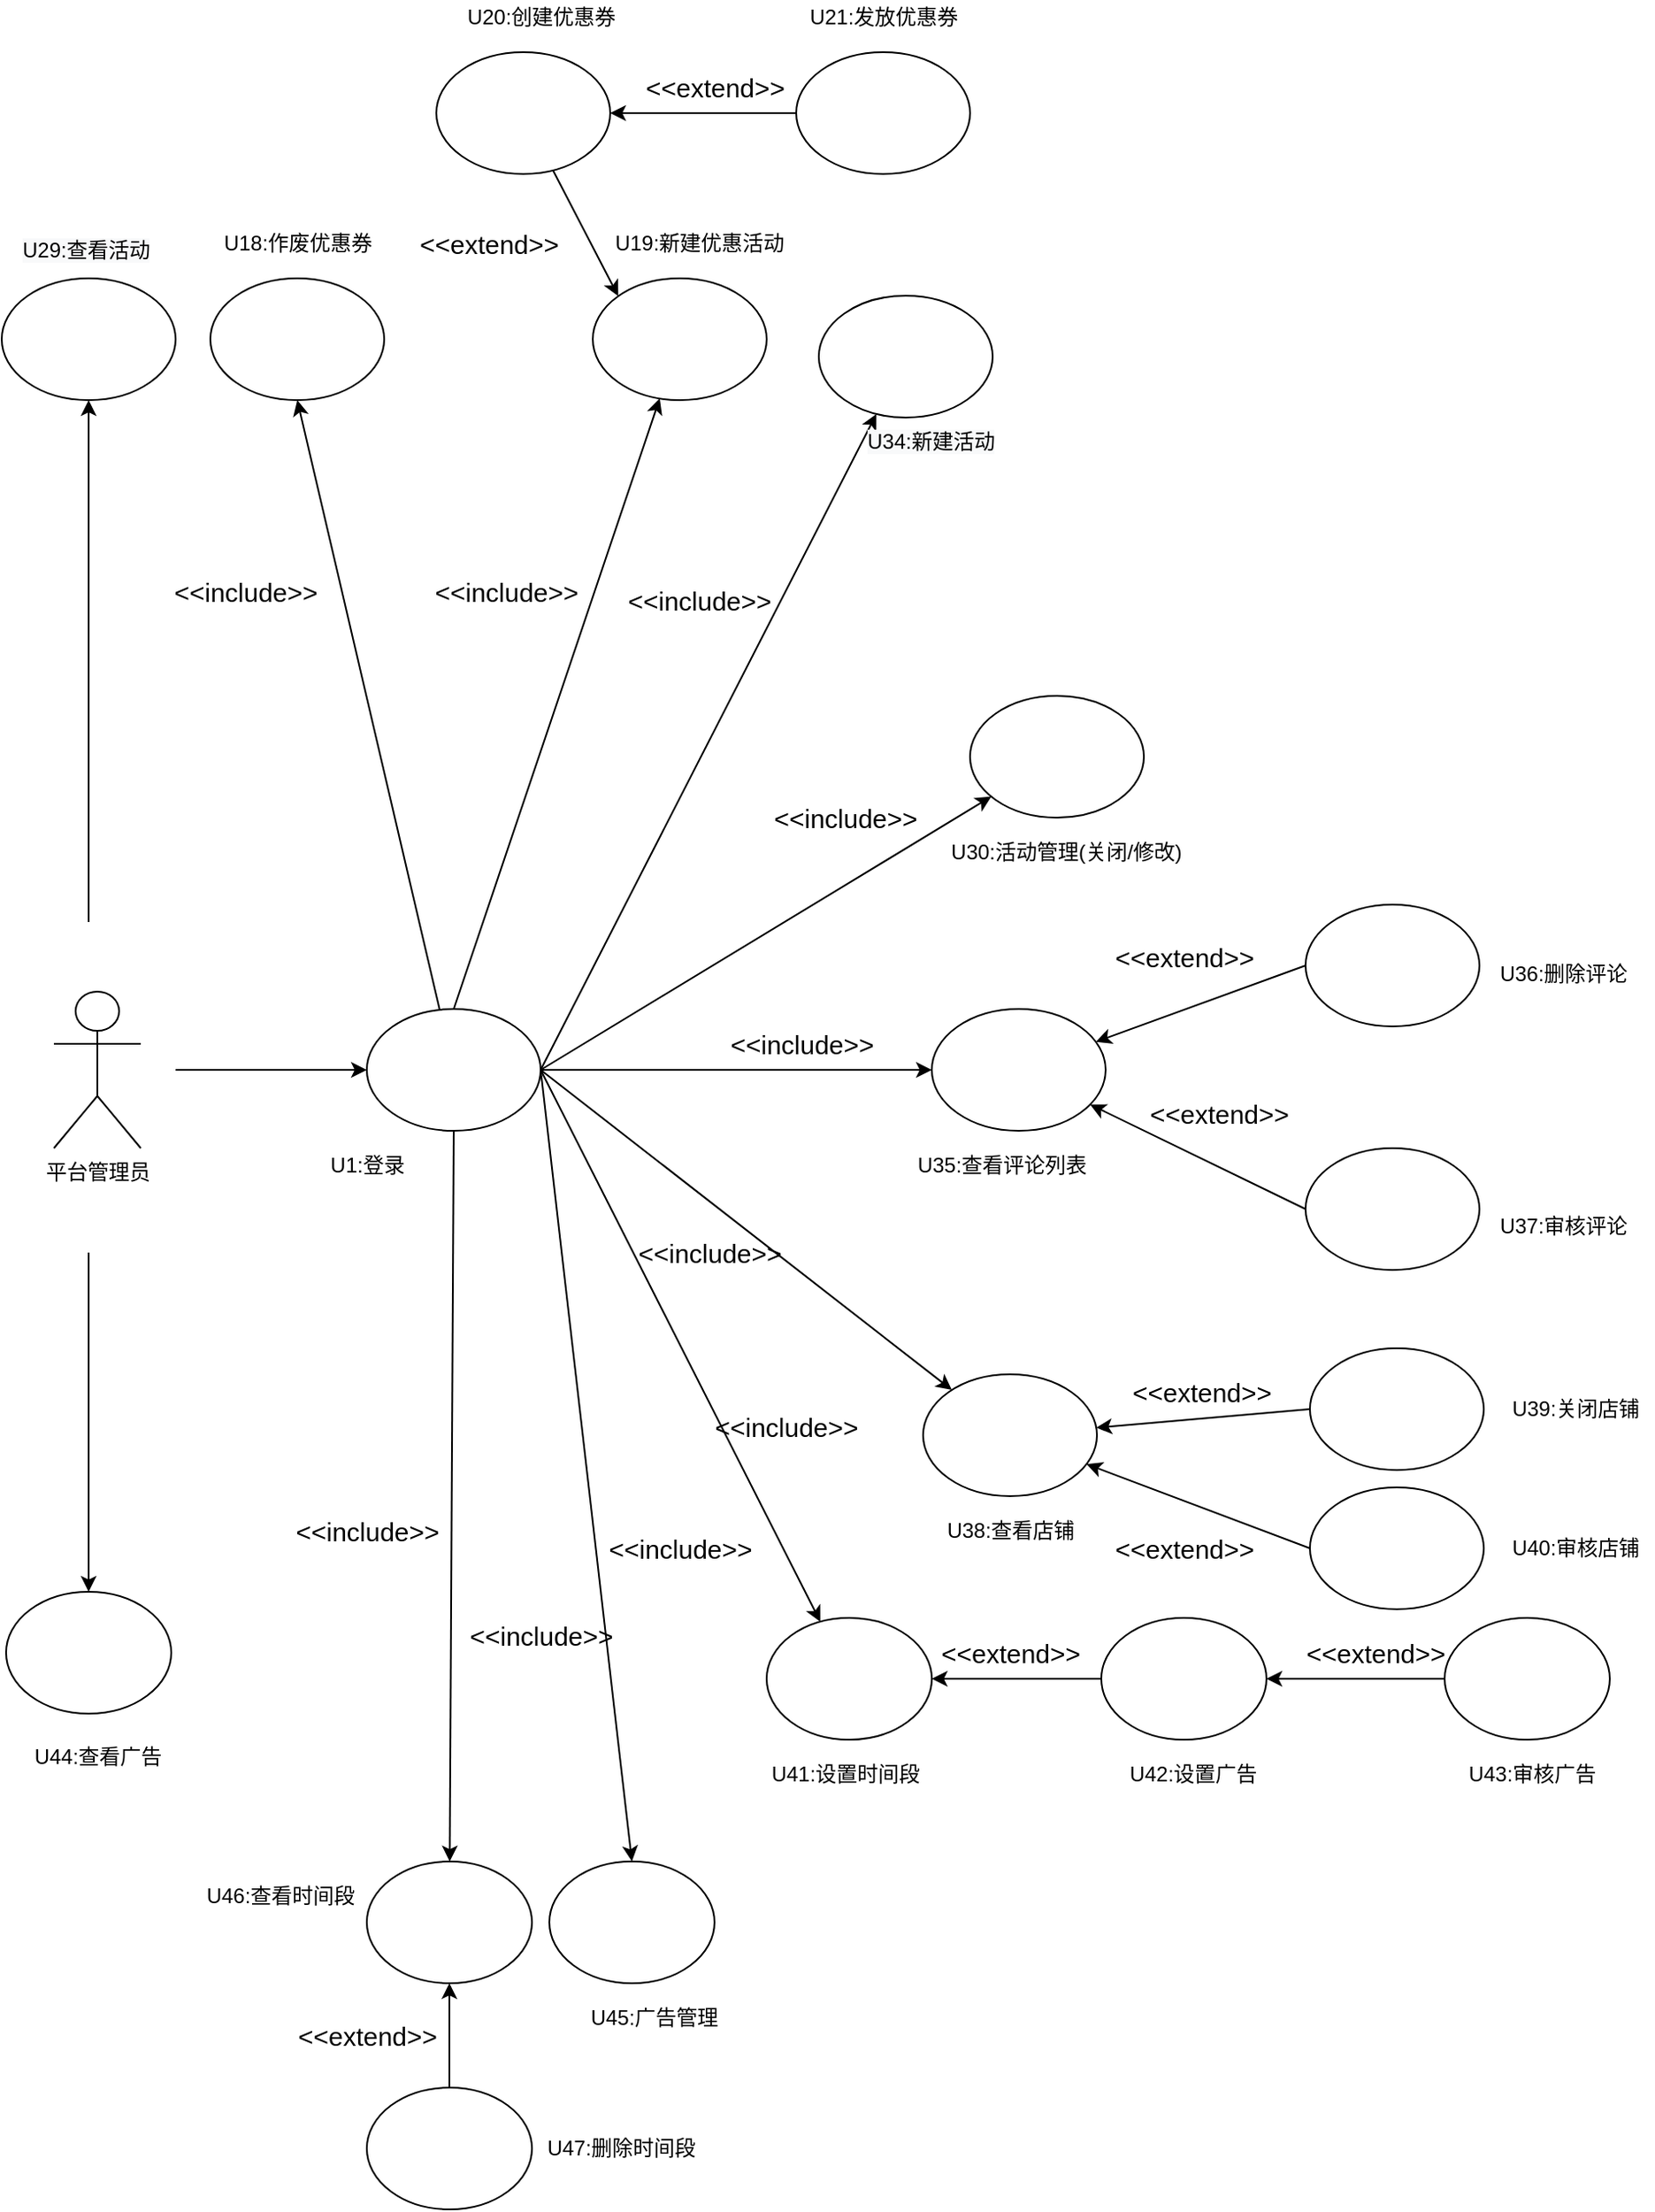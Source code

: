 <mxfile version="13.9.2" type="github">
  <diagram id="yHeF4_bzrxLTXPKwY5sZ" name="Page-1">
    <mxGraphModel dx="549" dy="1894" grid="1" gridSize="10" guides="1" tooltips="1" connect="1" arrows="1" fold="1" page="1" pageScale="1" pageWidth="827" pageHeight="1169" math="0" shadow="0">
      <root>
        <mxCell id="0" />
        <mxCell id="1" parent="0" />
        <mxCell id="8tCWAQmAQTB_diqJKxat-6" value="平台管理员" style="shape=umlActor;verticalLabelPosition=bottom;verticalAlign=top;html=1;outlineConnect=0;" parent="1" vertex="1">
          <mxGeometry x="870" y="460" width="50" height="90" as="geometry" />
        </mxCell>
        <mxCell id="d5kDtOsyyZGqpiZ8-u-_-6" style="edgeStyle=none;rounded=0;orthogonalLoop=1;jettySize=auto;html=1;entryX=0;entryY=0;entryDx=0;entryDy=0;startArrow=none;startFill=0;endArrow=classic;endFill=1;" parent="1" source="8tCWAQmAQTB_diqJKxat-33" target="8tCWAQmAQTB_diqJKxat-35" edge="1">
          <mxGeometry relative="1" as="geometry" />
        </mxCell>
        <mxCell id="8tCWAQmAQTB_diqJKxat-33" value="" style="ellipse;whiteSpace=wrap;html=1;" parent="1" vertex="1">
          <mxGeometry x="1090" y="-80" width="100" height="70" as="geometry" />
        </mxCell>
        <mxCell id="d5kDtOsyyZGqpiZ8-u-_-7" style="edgeStyle=none;rounded=0;orthogonalLoop=1;jettySize=auto;html=1;entryX=1;entryY=0.5;entryDx=0;entryDy=0;startArrow=none;startFill=0;endArrow=classic;endFill=1;" parent="1" source="8tCWAQmAQTB_diqJKxat-34" target="8tCWAQmAQTB_diqJKxat-33" edge="1">
          <mxGeometry relative="1" as="geometry" />
        </mxCell>
        <mxCell id="8tCWAQmAQTB_diqJKxat-34" value="" style="ellipse;whiteSpace=wrap;html=1;" parent="1" vertex="1">
          <mxGeometry x="1297" y="-80" width="100" height="70" as="geometry" />
        </mxCell>
        <mxCell id="d5kDtOsyyZGqpiZ8-u-_-5" style="edgeStyle=none;rounded=0;orthogonalLoop=1;jettySize=auto;html=1;entryX=0.5;entryY=0;entryDx=0;entryDy=0;startArrow=classic;startFill=1;endArrow=none;endFill=0;" parent="1" source="8tCWAQmAQTB_diqJKxat-35" target="IDQevV2FHWqqa-mqZTe9-6" edge="1">
          <mxGeometry relative="1" as="geometry" />
        </mxCell>
        <mxCell id="8tCWAQmAQTB_diqJKxat-35" value="" style="ellipse;whiteSpace=wrap;html=1;" parent="1" vertex="1">
          <mxGeometry x="1180" y="50" width="100" height="70" as="geometry" />
        </mxCell>
        <mxCell id="8tCWAQmAQTB_diqJKxat-42" value="" style="ellipse;whiteSpace=wrap;html=1;" parent="1" vertex="1">
          <mxGeometry x="1590" y="550" width="100" height="70" as="geometry" />
        </mxCell>
        <mxCell id="d5kDtOsyyZGqpiZ8-u-_-18" style="edgeStyle=none;rounded=0;orthogonalLoop=1;jettySize=auto;html=1;startArrow=classic;startFill=1;endArrow=none;endFill=0;entryX=1;entryY=0.5;entryDx=0;entryDy=0;" parent="1" source="8tCWAQmAQTB_diqJKxat-59" target="IDQevV2FHWqqa-mqZTe9-6" edge="1">
          <mxGeometry relative="1" as="geometry">
            <mxPoint x="1180" y="510" as="targetPoint" />
          </mxGeometry>
        </mxCell>
        <mxCell id="d5kDtOsyyZGqpiZ8-u-_-21" style="edgeStyle=none;rounded=0;orthogonalLoop=1;jettySize=auto;html=1;entryX=0;entryY=0.5;entryDx=0;entryDy=0;startArrow=classic;startFill=1;endArrow=none;endFill=0;" parent="1" source="8tCWAQmAQTB_diqJKxat-59" target="abcYgRZNAxs5nldRiDmo-16" edge="1">
          <mxGeometry relative="1" as="geometry" />
        </mxCell>
        <mxCell id="d5kDtOsyyZGqpiZ8-u-_-23" style="edgeStyle=none;rounded=0;orthogonalLoop=1;jettySize=auto;html=1;entryX=0;entryY=0.5;entryDx=0;entryDy=0;startArrow=classic;startFill=1;endArrow=none;endFill=0;" parent="1" source="8tCWAQmAQTB_diqJKxat-59" target="8tCWAQmAQTB_diqJKxat-42" edge="1">
          <mxGeometry relative="1" as="geometry" />
        </mxCell>
        <mxCell id="8tCWAQmAQTB_diqJKxat-59" value="" style="ellipse;whiteSpace=wrap;html=1;" parent="1" vertex="1">
          <mxGeometry x="1375" y="470" width="100" height="70" as="geometry" />
        </mxCell>
        <mxCell id="abcYgRZNAxs5nldRiDmo-16" value="" style="ellipse;whiteSpace=wrap;html=1;" parent="1" vertex="1">
          <mxGeometry x="1590" y="410" width="100" height="70" as="geometry" />
        </mxCell>
        <mxCell id="abcYgRZNAxs5nldRiDmo-28" value="" style="ellipse;whiteSpace=wrap;html=1;" parent="1" vertex="1">
          <mxGeometry x="960" y="50" width="100" height="70" as="geometry" />
        </mxCell>
        <mxCell id="d_4f9FTK0BvBkenBgBJO-133" value="&lt;span&gt;U21:&lt;/span&gt;&lt;span&gt;发放优惠券&lt;/span&gt;" style="text;html=1;align=center;verticalAlign=middle;resizable=0;points=[];autosize=1;" parent="1" vertex="1">
          <mxGeometry x="1297" y="-110" width="100" height="20" as="geometry" />
        </mxCell>
        <mxCell id="d_4f9FTK0BvBkenBgBJO-136" value="&lt;span&gt;U18:&lt;/span&gt;&lt;span&gt;作废优惠券&lt;/span&gt;" style="text;html=1;align=center;verticalAlign=middle;resizable=0;points=[];autosize=1;" parent="1" vertex="1">
          <mxGeometry x="960" y="20" width="100" height="20" as="geometry" />
        </mxCell>
        <mxCell id="d_4f9FTK0BvBkenBgBJO-137" value="&lt;span&gt;U20:&lt;/span&gt;&lt;span&gt;创建优惠券&lt;/span&gt;" style="text;html=1;align=center;verticalAlign=middle;resizable=0;points=[];autosize=1;" parent="1" vertex="1">
          <mxGeometry x="1100" y="-110" width="100" height="20" as="geometry" />
        </mxCell>
        <mxCell id="d_4f9FTK0BvBkenBgBJO-138" value="&lt;span&gt;U19:新建&lt;/span&gt;&lt;span&gt;优惠活动&lt;/span&gt;&lt;span&gt;&lt;br&gt;&lt;/span&gt;" style="text;html=1;align=center;verticalAlign=middle;resizable=0;points=[];autosize=1;" parent="1" vertex="1">
          <mxGeometry x="1186" y="20" width="110" height="20" as="geometry" />
        </mxCell>
        <mxCell id="d_4f9FTK0BvBkenBgBJO-139" value="&lt;span&gt;U30:&lt;/span&gt;&lt;span&gt;活动管理(关闭/修改)&lt;/span&gt;" style="text;html=1;align=center;verticalAlign=middle;resizable=0;points=[];autosize=1;" parent="1" vertex="1">
          <mxGeometry x="1377" y="370" width="150" height="20" as="geometry" />
        </mxCell>
        <mxCell id="d_4f9FTK0BvBkenBgBJO-146" value="&lt;span&gt;U35:&lt;/span&gt;&lt;span&gt;查看评论列表&lt;/span&gt;" style="text;html=1;align=center;verticalAlign=middle;resizable=0;points=[];autosize=1;" parent="1" vertex="1">
          <mxGeometry x="1360" y="550" width="110" height="20" as="geometry" />
        </mxCell>
        <mxCell id="d_4f9FTK0BvBkenBgBJO-147" value="&lt;span&gt;U36:&lt;/span&gt;&lt;span&gt;删除评论&lt;/span&gt;" style="text;html=1;align=center;verticalAlign=middle;resizable=0;points=[];autosize=1;" parent="1" vertex="1">
          <mxGeometry x="1692.5" y="440" width="90" height="20" as="geometry" />
        </mxCell>
        <mxCell id="d_4f9FTK0BvBkenBgBJO-148" value="&lt;span&gt;U37:&lt;/span&gt;&lt;span&gt;审核评论&lt;/span&gt;" style="text;html=1;align=center;verticalAlign=middle;resizable=0;points=[];autosize=1;" parent="1" vertex="1">
          <mxGeometry x="1692.5" y="585" width="90" height="20" as="geometry" />
        </mxCell>
        <mxCell id="d5kDtOsyyZGqpiZ8-u-_-1" style="edgeStyle=orthogonalEdgeStyle;rounded=0;orthogonalLoop=1;jettySize=auto;html=1;endArrow=none;endFill=0;startArrow=classic;startFill=1;" parent="1" source="IDQevV2FHWqqa-mqZTe9-6" edge="1">
          <mxGeometry relative="1" as="geometry">
            <mxPoint x="940" y="505" as="targetPoint" />
          </mxGeometry>
        </mxCell>
        <mxCell id="d5kDtOsyyZGqpiZ8-u-_-3" style="rounded=0;orthogonalLoop=1;jettySize=auto;html=1;entryX=0.5;entryY=1;entryDx=0;entryDy=0;startArrow=none;startFill=0;endArrow=classic;endFill=1;" parent="1" source="IDQevV2FHWqqa-mqZTe9-6" target="abcYgRZNAxs5nldRiDmo-28" edge="1">
          <mxGeometry relative="1" as="geometry" />
        </mxCell>
        <mxCell id="IDQevV2FHWqqa-mqZTe9-6" value="" style="ellipse;whiteSpace=wrap;html=1;" parent="1" vertex="1">
          <mxGeometry x="1050" y="470" width="100" height="70" as="geometry" />
        </mxCell>
        <mxCell id="IDQevV2FHWqqa-mqZTe9-7" value="&lt;span&gt;U1:登录&lt;/span&gt;" style="text;html=1;align=center;verticalAlign=middle;resizable=0;points=[];autosize=1;" parent="1" vertex="1">
          <mxGeometry x="1020" y="550" width="60" height="20" as="geometry" />
        </mxCell>
        <mxCell id="d5kDtOsyyZGqpiZ8-u-_-8" style="edgeStyle=none;rounded=0;orthogonalLoop=1;jettySize=auto;html=1;entryX=1;entryY=0.5;entryDx=0;entryDy=0;startArrow=classic;startFill=1;endArrow=none;endFill=0;" parent="1" source="IDQevV2FHWqqa-mqZTe9-17" target="IDQevV2FHWqqa-mqZTe9-6" edge="1">
          <mxGeometry relative="1" as="geometry" />
        </mxCell>
        <mxCell id="IDQevV2FHWqqa-mqZTe9-17" value="" style="ellipse;whiteSpace=wrap;html=1;" parent="1" vertex="1">
          <mxGeometry x="1310" y="60" width="100" height="70" as="geometry" />
        </mxCell>
        <mxCell id="IDQevV2FHWqqa-mqZTe9-18" value="&lt;span style=&quot;color: rgb(0 , 0 , 0) ; font-family: &amp;#34;helvetica&amp;#34; ; font-size: 12px ; font-style: normal ; font-weight: 400 ; letter-spacing: normal ; text-align: center ; text-indent: 0px ; text-transform: none ; word-spacing: 0px ; background-color: rgb(248 , 249 , 250)&quot;&gt;U34:&lt;/span&gt;&lt;span style=&quot;color: rgb(0 , 0 , 0) ; font-family: &amp;#34;helvetica&amp;#34; ; font-size: 12px ; font-style: normal ; font-weight: 400 ; letter-spacing: normal ; text-align: center ; text-indent: 0px ; text-transform: none ; word-spacing: 0px ; background-color: rgb(248 , 249 , 250)&quot;&gt;新建活动&lt;/span&gt;" style="text;whiteSpace=wrap;html=1;" parent="1" vertex="1">
          <mxGeometry x="1336" y="130" width="104" height="30" as="geometry" />
        </mxCell>
        <mxCell id="1efCkNp3llL4QBsOIx5z-1" style="rounded=0;orthogonalLoop=1;jettySize=auto;html=1;entryX=1;entryY=0.5;entryDx=0;entryDy=0;startArrow=classic;startFill=1;endArrow=none;endFill=0;" parent="1" source="IDQevV2FHWqqa-mqZTe9-21" target="IDQevV2FHWqqa-mqZTe9-6" edge="1">
          <mxGeometry relative="1" as="geometry" />
        </mxCell>
        <mxCell id="IDQevV2FHWqqa-mqZTe9-21" value="" style="ellipse;whiteSpace=wrap;html=1;" parent="1" vertex="1">
          <mxGeometry x="1397" y="290" width="100" height="70" as="geometry" />
        </mxCell>
        <mxCell id="IDQevV2FHWqqa-mqZTe9-24" value="&lt;span style=&quot;color: rgb(0 , 0 , 0) ; font-family: &amp;#34;helvetica&amp;#34; ; font-size: 12px ; font-style: normal ; font-weight: 400 ; letter-spacing: normal ; text-align: center ; text-indent: 0px ; text-transform: none ; word-spacing: 0px ; background-color: rgb(248 , 249 , 250)&quot;&gt;U29:查看&lt;/span&gt;&lt;span style=&quot;color: rgb(0 , 0 , 0) ; font-family: &amp;#34;helvetica&amp;#34; ; font-size: 12px ; font-style: normal ; font-weight: 400 ; letter-spacing: normal ; text-align: center ; text-indent: 0px ; text-transform: none ; word-spacing: 0px ; background-color: rgb(248 , 249 , 250)&quot;&gt;活动&lt;/span&gt;" style="text;whiteSpace=wrap;html=1;" parent="1" vertex="1">
          <mxGeometry x="850" y="20" width="110" height="30" as="geometry" />
        </mxCell>
        <mxCell id="IDQevV2FHWqqa-mqZTe9-25" value="&lt;font style=&quot;font-size: 15px&quot;&gt;&amp;lt;&amp;lt;include&amp;gt;&amp;gt;&lt;/font&gt;" style="text;html=1;align=center;verticalAlign=middle;resizable=0;points=[];autosize=1;" parent="1" vertex="1">
          <mxGeometry x="1080" y="220" width="100" height="20" as="geometry" />
        </mxCell>
        <mxCell id="d5kDtOsyyZGqpiZ8-u-_-10" style="edgeStyle=none;rounded=0;orthogonalLoop=1;jettySize=auto;html=1;startArrow=classic;startFill=1;endArrow=none;endFill=0;" parent="1" source="d5kDtOsyyZGqpiZ8-u-_-9" edge="1">
          <mxGeometry relative="1" as="geometry">
            <mxPoint x="890" y="420" as="targetPoint" />
          </mxGeometry>
        </mxCell>
        <mxCell id="d5kDtOsyyZGqpiZ8-u-_-9" value="" style="ellipse;whiteSpace=wrap;html=1;" parent="1" vertex="1">
          <mxGeometry x="840" y="50" width="100" height="70" as="geometry" />
        </mxCell>
        <mxCell id="d5kDtOsyyZGqpiZ8-u-_-11" value="&lt;font style=&quot;font-size: 15px&quot;&gt;&amp;lt;&amp;lt;include&amp;gt;&amp;gt;&lt;/font&gt;" style="text;html=1;align=center;verticalAlign=middle;resizable=0;points=[];autosize=1;" parent="1" vertex="1">
          <mxGeometry x="930" y="220" width="100" height="20" as="geometry" />
        </mxCell>
        <mxCell id="d5kDtOsyyZGqpiZ8-u-_-12" value="&lt;font style=&quot;font-size: 15px&quot;&gt;&amp;lt;&amp;lt;include&amp;gt;&amp;gt;&lt;/font&gt;" style="text;html=1;align=center;verticalAlign=middle;resizable=0;points=[];autosize=1;" parent="1" vertex="1">
          <mxGeometry x="1191" y="225" width="100" height="20" as="geometry" />
        </mxCell>
        <mxCell id="d5kDtOsyyZGqpiZ8-u-_-24" value="&lt;font style=&quot;font-size: 15px&quot;&gt;&amp;lt;&amp;lt;include&amp;gt;&amp;gt;&lt;/font&gt;" style="text;html=1;align=center;verticalAlign=middle;resizable=0;points=[];autosize=1;" parent="1" vertex="1">
          <mxGeometry x="1250" y="480" width="100" height="20" as="geometry" />
        </mxCell>
        <mxCell id="d5kDtOsyyZGqpiZ8-u-_-25" value="&lt;font style=&quot;font-size: 15px&quot;&gt;&amp;lt;&amp;lt;extend&amp;gt;&amp;gt;&lt;/font&gt;" style="text;html=1;align=center;verticalAlign=middle;resizable=0;points=[];autosize=1;" parent="1" vertex="1">
          <mxGeometry x="1470" y="430" width="100" height="20" as="geometry" />
        </mxCell>
        <mxCell id="d5kDtOsyyZGqpiZ8-u-_-26" value="&lt;font style=&quot;font-size: 15px&quot;&gt;&amp;lt;&amp;lt;extend&amp;gt;&amp;gt;&lt;/font&gt;" style="text;html=1;align=center;verticalAlign=middle;resizable=0;points=[];autosize=1;" parent="1" vertex="1">
          <mxGeometry x="1490" y="520" width="100" height="20" as="geometry" />
        </mxCell>
        <mxCell id="d5kDtOsyyZGqpiZ8-u-_-27" value="&lt;font style=&quot;font-size: 15px&quot;&gt;&amp;lt;&amp;lt;extend&amp;gt;&amp;gt;&lt;/font&gt;" style="text;html=1;align=center;verticalAlign=middle;resizable=0;points=[];autosize=1;" parent="1" vertex="1">
          <mxGeometry x="1200" y="-70" width="100" height="20" as="geometry" />
        </mxCell>
        <mxCell id="d5kDtOsyyZGqpiZ8-u-_-28" value="&lt;font style=&quot;font-size: 15px&quot;&gt;&amp;lt;&amp;lt;extend&amp;gt;&amp;gt;&lt;/font&gt;" style="text;html=1;align=center;verticalAlign=middle;resizable=0;points=[];autosize=1;" parent="1" vertex="1">
          <mxGeometry x="1070" y="20" width="100" height="20" as="geometry" />
        </mxCell>
        <mxCell id="d5kDtOsyyZGqpiZ8-u-_-30" style="edgeStyle=none;rounded=0;orthogonalLoop=1;jettySize=auto;html=1;entryX=1;entryY=0.5;entryDx=0;entryDy=0;startArrow=classic;startFill=1;endArrow=none;endFill=0;" parent="1" source="d5kDtOsyyZGqpiZ8-u-_-29" target="IDQevV2FHWqqa-mqZTe9-6" edge="1">
          <mxGeometry relative="1" as="geometry" />
        </mxCell>
        <mxCell id="d5kDtOsyyZGqpiZ8-u-_-35" style="edgeStyle=none;rounded=0;orthogonalLoop=1;jettySize=auto;html=1;entryX=0;entryY=0.5;entryDx=0;entryDy=0;startArrow=classic;startFill=1;endArrow=none;endFill=0;" parent="1" source="d5kDtOsyyZGqpiZ8-u-_-29" target="d5kDtOsyyZGqpiZ8-u-_-33" edge="1">
          <mxGeometry relative="1" as="geometry" />
        </mxCell>
        <mxCell id="d5kDtOsyyZGqpiZ8-u-_-72" style="edgeStyle=none;rounded=0;orthogonalLoop=1;jettySize=auto;html=1;entryX=0;entryY=0.5;entryDx=0;entryDy=0;startArrow=classic;startFill=1;endArrow=none;endFill=0;" parent="1" source="d5kDtOsyyZGqpiZ8-u-_-29" target="d5kDtOsyyZGqpiZ8-u-_-70" edge="1">
          <mxGeometry relative="1" as="geometry" />
        </mxCell>
        <mxCell id="d5kDtOsyyZGqpiZ8-u-_-29" value="" style="ellipse;whiteSpace=wrap;html=1;" parent="1" vertex="1">
          <mxGeometry x="1370" y="680" width="100" height="70" as="geometry" />
        </mxCell>
        <mxCell id="d5kDtOsyyZGqpiZ8-u-_-31" value="&lt;font style=&quot;font-size: 15px&quot;&gt;&amp;lt;&amp;lt;include&amp;gt;&amp;gt;&lt;/font&gt;" style="text;html=1;align=center;verticalAlign=middle;resizable=0;points=[];autosize=1;" parent="1" vertex="1">
          <mxGeometry x="1197" y="600" width="100" height="20" as="geometry" />
        </mxCell>
        <mxCell id="d5kDtOsyyZGqpiZ8-u-_-32" value="&lt;span&gt;U38:&lt;/span&gt;&lt;span&gt;查看店铺&lt;/span&gt;" style="text;html=1;align=center;verticalAlign=middle;resizable=0;points=[];autosize=1;" parent="1" vertex="1">
          <mxGeometry x="1375" y="760" width="90" height="20" as="geometry" />
        </mxCell>
        <mxCell id="d5kDtOsyyZGqpiZ8-u-_-33" value="" style="ellipse;whiteSpace=wrap;html=1;" parent="1" vertex="1">
          <mxGeometry x="1592.5" y="665" width="100" height="70" as="geometry" />
        </mxCell>
        <mxCell id="d5kDtOsyyZGqpiZ8-u-_-36" value="&lt;font style=&quot;font-size: 15px&quot;&gt;&amp;lt;&amp;lt;extend&amp;gt;&amp;gt;&lt;/font&gt;" style="text;html=1;align=center;verticalAlign=middle;resizable=0;points=[];autosize=1;" parent="1" vertex="1">
          <mxGeometry x="1480" y="680" width="100" height="20" as="geometry" />
        </mxCell>
        <mxCell id="d5kDtOsyyZGqpiZ8-u-_-37" value="&lt;span&gt;U39:&lt;/span&gt;&lt;span&gt;关闭店铺&lt;/span&gt;" style="text;html=1;align=center;verticalAlign=middle;resizable=0;points=[];autosize=1;" parent="1" vertex="1">
          <mxGeometry x="1700" y="690" width="90" height="20" as="geometry" />
        </mxCell>
        <mxCell id="d5kDtOsyyZGqpiZ8-u-_-39" style="edgeStyle=none;rounded=0;orthogonalLoop=1;jettySize=auto;html=1;entryX=1;entryY=0.5;entryDx=0;entryDy=0;startArrow=classic;startFill=1;endArrow=none;endFill=0;" parent="1" source="d5kDtOsyyZGqpiZ8-u-_-38" target="IDQevV2FHWqqa-mqZTe9-6" edge="1">
          <mxGeometry relative="1" as="geometry" />
        </mxCell>
        <mxCell id="d5kDtOsyyZGqpiZ8-u-_-45" style="edgeStyle=none;rounded=0;orthogonalLoop=1;jettySize=auto;html=1;entryX=0;entryY=0.5;entryDx=0;entryDy=0;startArrow=classic;startFill=1;endArrow=none;endFill=0;" parent="1" source="d5kDtOsyyZGqpiZ8-u-_-38" target="d5kDtOsyyZGqpiZ8-u-_-41" edge="1">
          <mxGeometry relative="1" as="geometry" />
        </mxCell>
        <mxCell id="d5kDtOsyyZGqpiZ8-u-_-38" value="" style="ellipse;whiteSpace=wrap;html=1;" parent="1" vertex="1">
          <mxGeometry x="1280" y="820" width="95" height="70" as="geometry" />
        </mxCell>
        <mxCell id="d5kDtOsyyZGqpiZ8-u-_-40" value="&lt;span&gt;U41:&lt;/span&gt;&lt;span&gt;设置时间段&lt;/span&gt;" style="text;html=1;align=center;verticalAlign=middle;resizable=0;points=[];autosize=1;" parent="1" vertex="1">
          <mxGeometry x="1275" y="900" width="100" height="20" as="geometry" />
        </mxCell>
        <mxCell id="d5kDtOsyyZGqpiZ8-u-_-50" style="edgeStyle=none;rounded=0;orthogonalLoop=1;jettySize=auto;html=1;entryX=0;entryY=0.5;entryDx=0;entryDy=0;startArrow=classic;startFill=1;endArrow=none;endFill=0;" parent="1" source="d5kDtOsyyZGqpiZ8-u-_-41" target="d5kDtOsyyZGqpiZ8-u-_-48" edge="1">
          <mxGeometry relative="1" as="geometry" />
        </mxCell>
        <mxCell id="d5kDtOsyyZGqpiZ8-u-_-41" value="" style="ellipse;whiteSpace=wrap;html=1;" parent="1" vertex="1">
          <mxGeometry x="1472.5" y="820" width="95" height="70" as="geometry" />
        </mxCell>
        <mxCell id="d5kDtOsyyZGqpiZ8-u-_-43" value="&lt;span&gt;U42:&lt;/span&gt;&lt;span&gt;设置广告&lt;/span&gt;" style="text;html=1;align=center;verticalAlign=middle;resizable=0;points=[];autosize=1;" parent="1" vertex="1">
          <mxGeometry x="1480" y="900" width="90" height="20" as="geometry" />
        </mxCell>
        <mxCell id="d5kDtOsyyZGqpiZ8-u-_-46" value="&lt;font style=&quot;font-size: 15px&quot;&gt;&amp;lt;&amp;lt;include&amp;gt;&amp;gt;&lt;/font&gt;" style="text;html=1;align=center;verticalAlign=middle;resizable=0;points=[];autosize=1;" parent="1" vertex="1">
          <mxGeometry x="1241" y="700" width="100" height="20" as="geometry" />
        </mxCell>
        <mxCell id="d5kDtOsyyZGqpiZ8-u-_-47" value="&lt;font style=&quot;font-size: 15px&quot;&gt;&amp;lt;&amp;lt;extend&amp;gt;&amp;gt;&lt;/font&gt;" style="text;html=1;align=center;verticalAlign=middle;resizable=0;points=[];autosize=1;" parent="1" vertex="1">
          <mxGeometry x="1370" y="830" width="100" height="20" as="geometry" />
        </mxCell>
        <mxCell id="d5kDtOsyyZGqpiZ8-u-_-48" value="" style="ellipse;whiteSpace=wrap;html=1;" parent="1" vertex="1">
          <mxGeometry x="1670" y="820" width="95" height="70" as="geometry" />
        </mxCell>
        <mxCell id="d5kDtOsyyZGqpiZ8-u-_-51" value="&lt;span&gt;U43:审核&lt;/span&gt;&lt;span&gt;广告&lt;/span&gt;" style="text;html=1;align=center;verticalAlign=middle;resizable=0;points=[];autosize=1;" parent="1" vertex="1">
          <mxGeometry x="1675" y="900" width="90" height="20" as="geometry" />
        </mxCell>
        <mxCell id="d5kDtOsyyZGqpiZ8-u-_-53" style="edgeStyle=none;rounded=0;orthogonalLoop=1;jettySize=auto;html=1;startArrow=classic;startFill=1;endArrow=none;endFill=0;" parent="1" source="d5kDtOsyyZGqpiZ8-u-_-52" edge="1">
          <mxGeometry relative="1" as="geometry">
            <mxPoint x="890" y="610" as="targetPoint" />
          </mxGeometry>
        </mxCell>
        <mxCell id="d5kDtOsyyZGqpiZ8-u-_-56" style="edgeStyle=none;rounded=0;orthogonalLoop=1;jettySize=auto;html=1;startArrow=none;startFill=0;endArrow=classic;endFill=1;entryX=0.5;entryY=0;entryDx=0;entryDy=0;exitX=1;exitY=0.5;exitDx=0;exitDy=0;" parent="1" source="IDQevV2FHWqqa-mqZTe9-6" target="d5kDtOsyyZGqpiZ8-u-_-57" edge="1">
          <mxGeometry relative="1" as="geometry">
            <mxPoint x="1400" y="985" as="targetPoint" />
          </mxGeometry>
        </mxCell>
        <mxCell id="d5kDtOsyyZGqpiZ8-u-_-52" value="" style="ellipse;whiteSpace=wrap;html=1;" parent="1" vertex="1">
          <mxGeometry x="842.5" y="805" width="95" height="70" as="geometry" />
        </mxCell>
        <mxCell id="d5kDtOsyyZGqpiZ8-u-_-54" value="&lt;font style=&quot;font-size: 15px&quot;&gt;&amp;lt;&amp;lt;include&amp;gt;&amp;gt;&lt;/font&gt;" style="text;html=1;align=center;verticalAlign=middle;resizable=0;points=[];autosize=1;" parent="1" vertex="1">
          <mxGeometry x="1000" y="760" width="100" height="20" as="geometry" />
        </mxCell>
        <mxCell id="d5kDtOsyyZGqpiZ8-u-_-55" value="&lt;span&gt;U44:查看广告&lt;/span&gt;" style="text;html=1;align=center;verticalAlign=middle;resizable=0;points=[];autosize=1;" parent="1" vertex="1">
          <mxGeometry x="850" y="890" width="90" height="20" as="geometry" />
        </mxCell>
        <mxCell id="d5kDtOsyyZGqpiZ8-u-_-57" value="" style="ellipse;whiteSpace=wrap;html=1;" parent="1" vertex="1">
          <mxGeometry x="1155" y="960" width="95" height="70" as="geometry" />
        </mxCell>
        <mxCell id="d5kDtOsyyZGqpiZ8-u-_-58" value="&lt;span&gt;U45:广告管理&lt;/span&gt;" style="text;html=1;align=center;verticalAlign=middle;resizable=0;points=[];autosize=1;" parent="1" vertex="1">
          <mxGeometry x="1170" y="1040" width="90" height="20" as="geometry" />
        </mxCell>
        <mxCell id="d5kDtOsyyZGqpiZ8-u-_-65" style="edgeStyle=none;rounded=0;orthogonalLoop=1;jettySize=auto;html=1;entryX=0.5;entryY=1;entryDx=0;entryDy=0;startArrow=classic;startFill=1;endArrow=none;endFill=0;" parent="1" source="d5kDtOsyyZGqpiZ8-u-_-63" target="IDQevV2FHWqqa-mqZTe9-6" edge="1">
          <mxGeometry relative="1" as="geometry" />
        </mxCell>
        <mxCell id="d5kDtOsyyZGqpiZ8-u-_-76" style="edgeStyle=none;rounded=0;orthogonalLoop=1;jettySize=auto;html=1;entryX=0.5;entryY=0;entryDx=0;entryDy=0;startArrow=classic;startFill=1;endArrow=none;endFill=0;" parent="1" source="d5kDtOsyyZGqpiZ8-u-_-63" target="d5kDtOsyyZGqpiZ8-u-_-68" edge="1">
          <mxGeometry relative="1" as="geometry" />
        </mxCell>
        <mxCell id="d5kDtOsyyZGqpiZ8-u-_-63" value="" style="ellipse;whiteSpace=wrap;html=1;" parent="1" vertex="1">
          <mxGeometry x="1050" y="960" width="95" height="70" as="geometry" />
        </mxCell>
        <mxCell id="d5kDtOsyyZGqpiZ8-u-_-66" value="&lt;font style=&quot;font-size: 15px&quot;&gt;&amp;lt;&amp;lt;include&amp;gt;&amp;gt;&lt;/font&gt;" style="text;html=1;align=center;verticalAlign=middle;resizable=0;points=[];autosize=1;" parent="1" vertex="1">
          <mxGeometry x="1180" y="770" width="100" height="20" as="geometry" />
        </mxCell>
        <mxCell id="d5kDtOsyyZGqpiZ8-u-_-67" value="&lt;span&gt;U46:查看时间段&lt;/span&gt;" style="text;html=1;align=center;verticalAlign=middle;resizable=0;points=[];autosize=1;" parent="1" vertex="1">
          <mxGeometry x="950" y="970" width="100" height="20" as="geometry" />
        </mxCell>
        <mxCell id="d5kDtOsyyZGqpiZ8-u-_-68" value="" style="ellipse;whiteSpace=wrap;html=1;" parent="1" vertex="1">
          <mxGeometry x="1050" y="1090" width="95" height="70" as="geometry" />
        </mxCell>
        <mxCell id="d5kDtOsyyZGqpiZ8-u-_-70" value="" style="ellipse;whiteSpace=wrap;html=1;" parent="1" vertex="1">
          <mxGeometry x="1592.5" y="745" width="100" height="70" as="geometry" />
        </mxCell>
        <mxCell id="d5kDtOsyyZGqpiZ8-u-_-73" value="&lt;font style=&quot;font-size: 15px&quot;&gt;&amp;lt;&amp;lt;extend&amp;gt;&amp;gt;&lt;/font&gt;" style="text;html=1;align=center;verticalAlign=middle;resizable=0;points=[];autosize=1;" parent="1" vertex="1">
          <mxGeometry x="1470" y="770" width="100" height="20" as="geometry" />
        </mxCell>
        <mxCell id="d5kDtOsyyZGqpiZ8-u-_-74" value="&lt;font style=&quot;font-size: 15px&quot;&gt;&amp;lt;&amp;lt;extend&amp;gt;&amp;gt;&lt;/font&gt;" style="text;html=1;align=center;verticalAlign=middle;resizable=0;points=[];autosize=1;" parent="1" vertex="1">
          <mxGeometry x="1580" y="830" width="100" height="20" as="geometry" />
        </mxCell>
        <mxCell id="d5kDtOsyyZGqpiZ8-u-_-75" value="&lt;span&gt;U40:审核&lt;/span&gt;&lt;span&gt;店铺&lt;/span&gt;" style="text;html=1;align=center;verticalAlign=middle;resizable=0;points=[];autosize=1;" parent="1" vertex="1">
          <mxGeometry x="1700" y="770" width="90" height="20" as="geometry" />
        </mxCell>
        <mxCell id="d5kDtOsyyZGqpiZ8-u-_-80" value="&lt;font style=&quot;font-size: 15px&quot;&gt;&amp;lt;&amp;lt;extend&amp;gt;&amp;gt;&lt;/font&gt;" style="text;html=1;align=center;verticalAlign=middle;resizable=0;points=[];autosize=1;" parent="1" vertex="1">
          <mxGeometry x="1000" y="1050" width="100" height="20" as="geometry" />
        </mxCell>
        <mxCell id="d5kDtOsyyZGqpiZ8-u-_-83" value="&lt;span&gt;U47:删除时间段&lt;/span&gt;" style="text;html=1;align=center;verticalAlign=middle;resizable=0;points=[];autosize=1;" parent="1" vertex="1">
          <mxGeometry x="1146" y="1115" width="100" height="20" as="geometry" />
        </mxCell>
        <mxCell id="1efCkNp3llL4QBsOIx5z-3" value="&lt;font style=&quot;font-size: 15px&quot;&gt;&amp;lt;&amp;lt;include&amp;gt;&amp;gt;&lt;/font&gt;" style="text;html=1;align=center;verticalAlign=middle;resizable=0;points=[];autosize=1;" parent="1" vertex="1">
          <mxGeometry x="1275" y="350" width="100" height="20" as="geometry" />
        </mxCell>
        <mxCell id="1efCkNp3llL4QBsOIx5z-4" value="&lt;font style=&quot;font-size: 15px&quot;&gt;&amp;lt;&amp;lt;include&amp;gt;&amp;gt;&lt;/font&gt;" style="text;html=1;align=center;verticalAlign=middle;resizable=0;points=[];autosize=1;" parent="1" vertex="1">
          <mxGeometry x="1100" y="820" width="100" height="20" as="geometry" />
        </mxCell>
      </root>
    </mxGraphModel>
  </diagram>
</mxfile>
